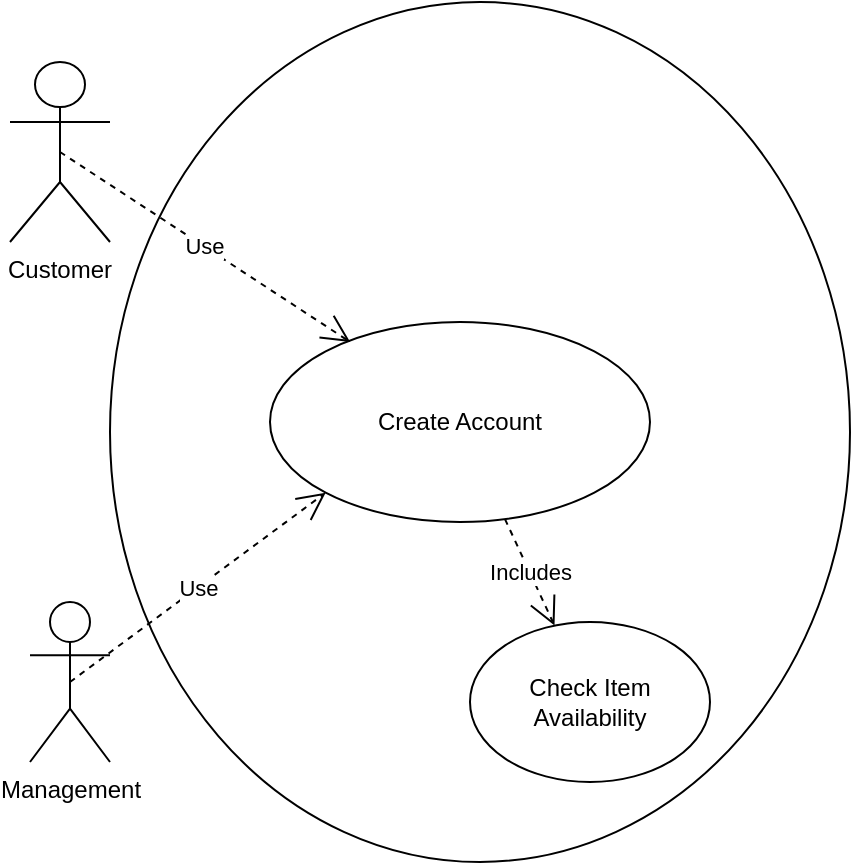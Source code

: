<mxfile version="14.6.9" type="github">
  <diagram id="SV1eyRygoCZGU9P9F6GI" name="Page-1">
    <mxGraphModel dx="624" dy="501" grid="1" gridSize="10" guides="1" tooltips="1" connect="1" arrows="1" fold="1" page="1" pageScale="1" pageWidth="850" pageHeight="1100" math="0" shadow="0">
      <root>
        <mxCell id="0" />
        <mxCell id="1" parent="0" />
        <mxCell id="r_cgECwGaRm8rT9GeYfY-10" value="" style="ellipse;whiteSpace=wrap;html=1;" vertex="1" parent="1">
          <mxGeometry x="170" y="70" width="370" height="430" as="geometry" />
        </mxCell>
        <object label="Customer" id="r_cgECwGaRm8rT9GeYfY-1">
          <mxCell style="shape=umlActor;verticalLabelPosition=bottom;verticalAlign=top;html=1;whiteSpace=wrap;" vertex="1" parent="1">
            <mxGeometry x="120" y="100" width="50" height="90" as="geometry" />
          </mxCell>
        </object>
        <mxCell id="r_cgECwGaRm8rT9GeYfY-2" value="Management" style="shape=umlActor;verticalLabelPosition=bottom;verticalAlign=top;html=1;" vertex="1" parent="1">
          <mxGeometry x="130" y="370" width="40" height="80" as="geometry" />
        </mxCell>
        <mxCell id="r_cgECwGaRm8rT9GeYfY-3" value="Create Account" style="ellipse;whiteSpace=wrap;html=1;" vertex="1" parent="1">
          <mxGeometry x="250" y="230" width="190" height="100" as="geometry" />
        </mxCell>
        <mxCell id="r_cgECwGaRm8rT9GeYfY-8" value="Use" style="endArrow=open;endSize=12;dashed=1;html=1;exitX=0.5;exitY=0.5;exitDx=0;exitDy=0;exitPerimeter=0;entryX=0.211;entryY=0.1;entryDx=0;entryDy=0;entryPerimeter=0;" edge="1" parent="1" source="r_cgECwGaRm8rT9GeYfY-1" target="r_cgECwGaRm8rT9GeYfY-3">
          <mxGeometry width="160" relative="1" as="geometry">
            <mxPoint x="240" y="310" as="sourcePoint" />
            <mxPoint x="400" y="310" as="targetPoint" />
          </mxGeometry>
        </mxCell>
        <mxCell id="r_cgECwGaRm8rT9GeYfY-9" value="Use" style="endArrow=open;endSize=12;dashed=1;html=1;exitX=0.5;exitY=0.5;exitDx=0;exitDy=0;exitPerimeter=0;entryX=0;entryY=1;entryDx=0;entryDy=0;" edge="1" parent="1" source="r_cgECwGaRm8rT9GeYfY-2" target="r_cgECwGaRm8rT9GeYfY-3">
          <mxGeometry width="160" relative="1" as="geometry">
            <mxPoint x="240" y="310" as="sourcePoint" />
            <mxPoint x="400" y="310" as="targetPoint" />
          </mxGeometry>
        </mxCell>
        <mxCell id="r_cgECwGaRm8rT9GeYfY-11" value="Check Item Availability" style="ellipse;whiteSpace=wrap;html=1;" vertex="1" parent="1">
          <mxGeometry x="350" y="380" width="120" height="80" as="geometry" />
        </mxCell>
        <mxCell id="r_cgECwGaRm8rT9GeYfY-12" value="Includes" style="endArrow=open;endSize=12;dashed=1;html=1;" edge="1" parent="1" source="r_cgECwGaRm8rT9GeYfY-3" target="r_cgECwGaRm8rT9GeYfY-11">
          <mxGeometry width="160" relative="1" as="geometry">
            <mxPoint x="240" y="300" as="sourcePoint" />
            <mxPoint x="400" y="300" as="targetPoint" />
          </mxGeometry>
        </mxCell>
      </root>
    </mxGraphModel>
  </diagram>
</mxfile>
